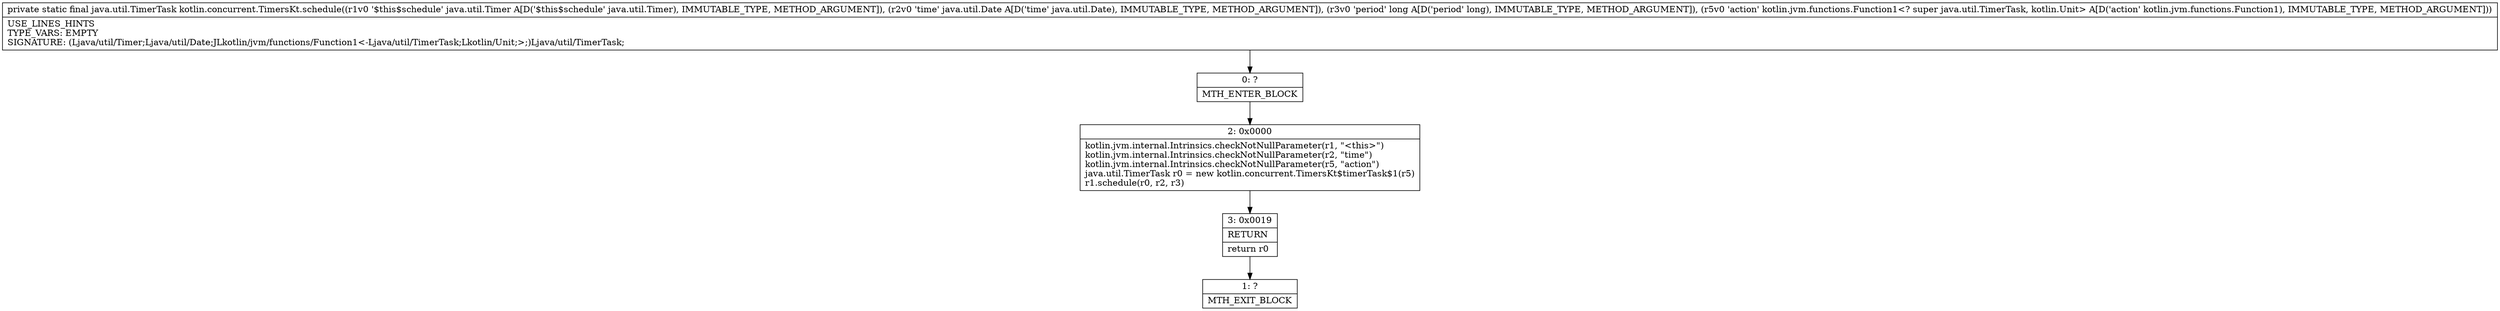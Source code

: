 digraph "CFG forkotlin.concurrent.TimersKt.schedule(Ljava\/util\/Timer;Ljava\/util\/Date;JLkotlin\/jvm\/functions\/Function1;)Ljava\/util\/TimerTask;" {
Node_0 [shape=record,label="{0\:\ ?|MTH_ENTER_BLOCK\l}"];
Node_2 [shape=record,label="{2\:\ 0x0000|kotlin.jvm.internal.Intrinsics.checkNotNullParameter(r1, \"\<this\>\")\lkotlin.jvm.internal.Intrinsics.checkNotNullParameter(r2, \"time\")\lkotlin.jvm.internal.Intrinsics.checkNotNullParameter(r5, \"action\")\ljava.util.TimerTask r0 = new kotlin.concurrent.TimersKt$timerTask$1(r5)\lr1.schedule(r0, r2, r3)\l}"];
Node_3 [shape=record,label="{3\:\ 0x0019|RETURN\l|return r0\l}"];
Node_1 [shape=record,label="{1\:\ ?|MTH_EXIT_BLOCK\l}"];
MethodNode[shape=record,label="{private static final java.util.TimerTask kotlin.concurrent.TimersKt.schedule((r1v0 '$this$schedule' java.util.Timer A[D('$this$schedule' java.util.Timer), IMMUTABLE_TYPE, METHOD_ARGUMENT]), (r2v0 'time' java.util.Date A[D('time' java.util.Date), IMMUTABLE_TYPE, METHOD_ARGUMENT]), (r3v0 'period' long A[D('period' long), IMMUTABLE_TYPE, METHOD_ARGUMENT]), (r5v0 'action' kotlin.jvm.functions.Function1\<? super java.util.TimerTask, kotlin.Unit\> A[D('action' kotlin.jvm.functions.Function1), IMMUTABLE_TYPE, METHOD_ARGUMENT]))  | USE_LINES_HINTS\lTYPE_VARS: EMPTY\lSIGNATURE: (Ljava\/util\/Timer;Ljava\/util\/Date;JLkotlin\/jvm\/functions\/Function1\<\-Ljava\/util\/TimerTask;Lkotlin\/Unit;\>;)Ljava\/util\/TimerTask;\l}"];
MethodNode -> Node_0;Node_0 -> Node_2;
Node_2 -> Node_3;
Node_3 -> Node_1;
}

